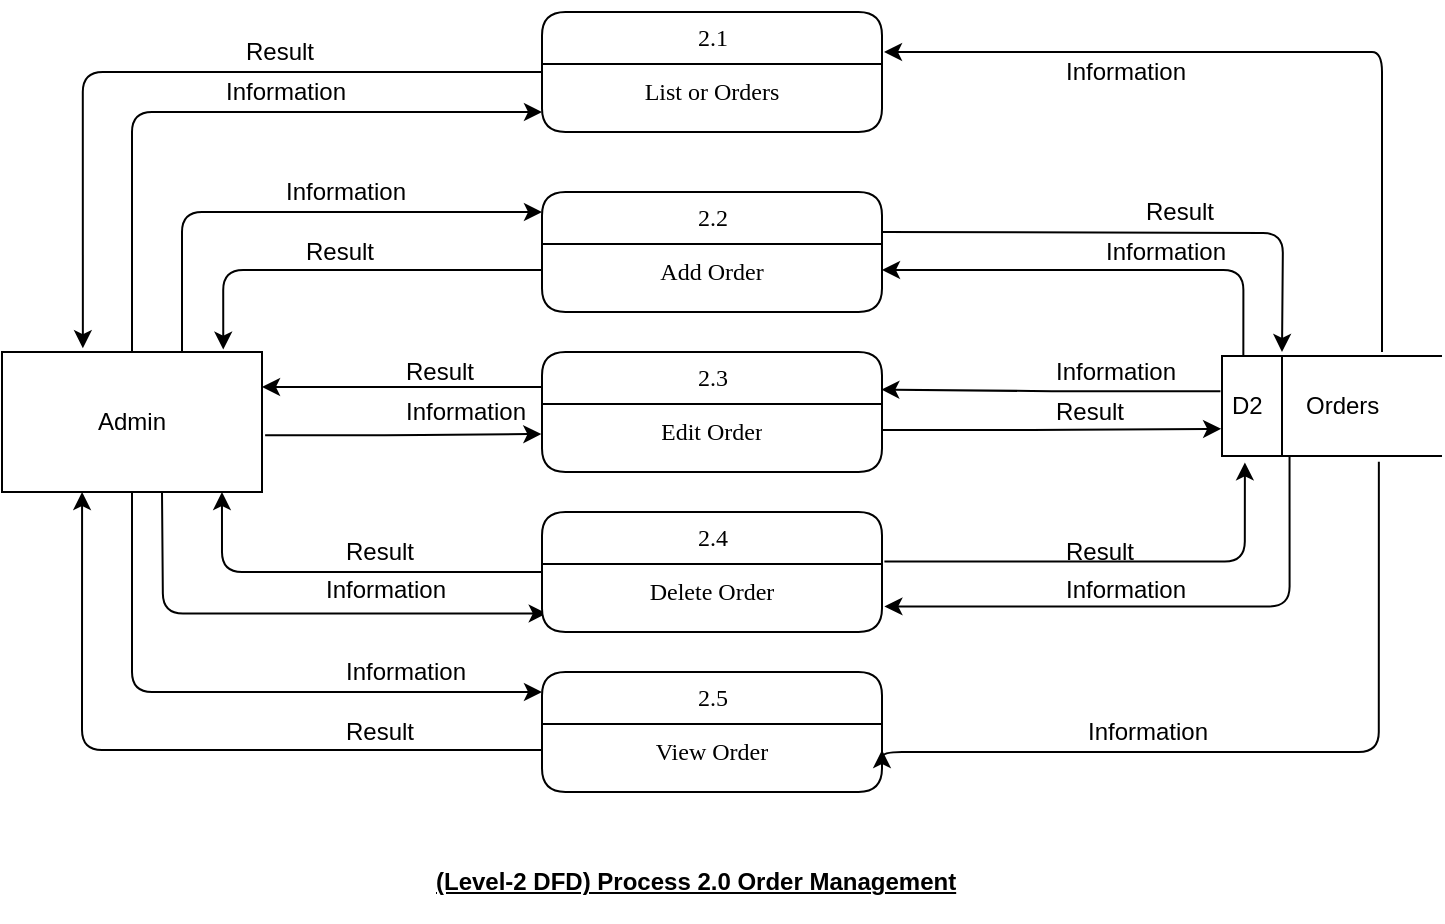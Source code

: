 <mxfile version="15.2.7" type="device"><diagram id="RMxPqctifU11U6bmbEQp" name="Page-1"><mxGraphModel dx="768" dy="474" grid="1" gridSize="10" guides="1" tooltips="1" connect="1" arrows="1" fold="1" page="1" pageScale="1" pageWidth="1100" pageHeight="850" math="0" shadow="0"><root><mxCell id="0"/><mxCell id="1" parent="0"/><mxCell id="aTmlQi5liwzxSUCtf6oZ-1" value="Information" style="edgeStyle=orthogonalEdgeStyle;sketch=0;orthogonalLoop=1;jettySize=auto;entryX=-0.002;entryY=0.577;entryDx=0;entryDy=0;exitX=1.012;exitY=0.594;exitDx=0;exitDy=0;exitPerimeter=0;entryPerimeter=0;labelBackgroundColor=none;verticalAlign=middle;html=1;horizontal=1;labelPosition=center;verticalLabelPosition=middle;align=left;spacingLeft=0;jumpStyle=none;shadow=0;startSize=2;fontSize=12;" parent="1" source="aTmlQi5liwzxSUCtf6oZ-11" target="aTmlQi5liwzxSUCtf6oZ-18" edge="1"><mxGeometry x="-0.004" y="11" relative="1" as="geometry"><mxPoint as="offset"/></mxGeometry></mxCell><mxCell id="aTmlQi5liwzxSUCtf6oZ-2" value="Result" style="edgeStyle=orthogonalEdgeStyle;sketch=0;orthogonalLoop=1;jettySize=auto;html=1;entryX=0.311;entryY=-0.027;entryDx=0;entryDy=0;entryPerimeter=0;labelBackgroundColor=none;fontSize=12;align=left;" parent="1" source="aTmlQi5liwzxSUCtf6oZ-3" target="aTmlQi5liwzxSUCtf6oZ-11" edge="1"><mxGeometry x="-0.184" y="-10" relative="1" as="geometry"><mxPoint as="offset"/></mxGeometry></mxCell><mxCell id="aTmlQi5liwzxSUCtf6oZ-3" value="2.1" style="swimlane;html=1;fontStyle=0;childLayout=stackLayout;horizontal=1;startSize=26;horizontalStack=0;resizeParent=1;resizeLast=0;collapsible=1;marginBottom=0;swimlaneFillColor=#ffffff;align=center;shadow=0;comic=0;labelBackgroundColor=none;strokeWidth=1;fontFamily=Verdana;fontSize=12;rounded=1;" parent="1" vertex="1"><mxGeometry x="360" y="40" width="170" height="60" as="geometry"/></mxCell><mxCell id="aTmlQi5liwzxSUCtf6oZ-4" value="&lt;font face=&quot;times new roman&quot; style=&quot;font-size: 12px;&quot;&gt;&lt;span style=&quot;font-size: 12px;&quot;&gt;List or Orders&lt;/span&gt;&lt;/font&gt;" style="text;html=1;strokeColor=none;fillColor=none;spacingLeft=4;spacingRight=4;whiteSpace=wrap;overflow=hidden;rotatable=0;points=[[0,0.5],[1,0.5]];portConstraint=eastwest;align=center;fontSize=12;rounded=1;" parent="aTmlQi5liwzxSUCtf6oZ-3" vertex="1"><mxGeometry y="26" width="170" height="26" as="geometry"/></mxCell><mxCell id="aTmlQi5liwzxSUCtf6oZ-5" value="&lt;p class=&quot;MsoNormal&quot; style=&quot;font-size: 12px;&quot;&gt;&lt;font face=&quot;helvetica, sans-serif&quot; style=&quot;font-size: 12px;&quot;&gt;&lt;span style=&quot;font-size: 12px;&quot;&gt;&lt;b style=&quot;font-size: 12px;&quot;&gt;&lt;u style=&quot;font-size: 12px;&quot;&gt;(Level-2 DFD) Process 2.0 Order Management&lt;/u&gt;&lt;/b&gt;&lt;/span&gt;&lt;/font&gt;&lt;br style=&quot;font-size: 12px;&quot;&gt;&lt;/p&gt;" style="text;html=1;align=left;verticalAlign=middle;resizable=0;points=[];autosize=1;strokeColor=none;fontSize=12;rounded=1;" parent="1" vertex="1"><mxGeometry x="305" y="455" width="280" height="40" as="geometry"/></mxCell><mxCell id="aTmlQi5liwzxSUCtf6oZ-6" value="Information" style="edgeStyle=orthogonalEdgeStyle;curved=0;sketch=0;orthogonalLoop=1;jettySize=auto;html=1;entryX=0.014;entryY=0.951;entryDx=0;entryDy=0;entryPerimeter=0;labelBackgroundColor=none;fontSize=12;align=left;" parent="1" target="aTmlQi5liwzxSUCtf6oZ-22" edge="1"><mxGeometry x="0.112" y="12" relative="1" as="geometry"><mxPoint x="170" y="280" as="sourcePoint"/><mxPoint as="offset"/></mxGeometry></mxCell><mxCell id="aTmlQi5liwzxSUCtf6oZ-8" value="Information" style="edgeStyle=orthogonalEdgeStyle;curved=0;sketch=0;orthogonalLoop=1;jettySize=auto;html=1;labelBackgroundColor=none;fontSize=12;align=left;" parent="1" source="aTmlQi5liwzxSUCtf6oZ-11" edge="1"><mxGeometry x="0.344" y="10" relative="1" as="geometry"><mxPoint x="360" y="380" as="targetPoint"/><Array as="points"><mxPoint x="155" y="380"/><mxPoint x="360" y="380"/></Array><mxPoint as="offset"/></mxGeometry></mxCell><mxCell id="aTmlQi5liwzxSUCtf6oZ-9" value="Information" style="edgeStyle=orthogonalEdgeStyle;sketch=0;orthogonalLoop=1;jettySize=auto;html=1;labelBackgroundColor=none;fontSize=12;align=left;" parent="1" edge="1"><mxGeometry x="0.015" y="10" relative="1" as="geometry"><mxPoint x="360" y="90" as="targetPoint"/><Array as="points"><mxPoint x="155" y="90"/><mxPoint x="360" y="90"/></Array><mxPoint x="155" y="210.0" as="sourcePoint"/><mxPoint as="offset"/></mxGeometry></mxCell><mxCell id="aTmlQi5liwzxSUCtf6oZ-10" value="Information" style="edgeStyle=orthogonalEdgeStyle;jumpStyle=none;orthogonalLoop=1;jettySize=auto;html=1;entryX=0;entryY=0.167;entryDx=0;entryDy=0;entryPerimeter=0;shadow=0;labelBackgroundColor=none;fontSize=12;align=left;" parent="1" source="aTmlQi5liwzxSUCtf6oZ-11" target="aTmlQi5liwzxSUCtf6oZ-13" edge="1"><mxGeometry x="-0.04" y="10" relative="1" as="geometry"><Array as="points"><mxPoint x="180" y="140"/></Array><mxPoint as="offset"/></mxGeometry></mxCell><mxCell id="aTmlQi5liwzxSUCtf6oZ-11" value="&lt;font style=&quot;font-size: 12px;&quot;&gt;Admin&lt;/font&gt;" style="whiteSpace=wrap;html=1;fontSize=12;align=center;rounded=0;" parent="1" vertex="1"><mxGeometry x="90" y="210" width="130" height="70" as="geometry"/></mxCell><mxCell id="aTmlQi5liwzxSUCtf6oZ-12" value="Result" style="edgeStyle=orthogonalEdgeStyle;curved=0;sketch=0;orthogonalLoop=1;jettySize=auto;html=1;labelBackgroundColor=none;fontSize=12;align=left;" parent="1" edge="1"><mxGeometry y="10" relative="1" as="geometry"><mxPoint x="530" y="150" as="sourcePoint"/><mxPoint x="730" y="210" as="targetPoint"/><mxPoint as="offset"/></mxGeometry></mxCell><mxCell id="aTmlQi5liwzxSUCtf6oZ-13" value="2.2" style="swimlane;html=1;fontStyle=0;childLayout=stackLayout;horizontal=1;startSize=26;horizontalStack=0;resizeParent=1;resizeLast=0;collapsible=1;marginBottom=0;swimlaneFillColor=#ffffff;align=center;shadow=0;comic=0;labelBackgroundColor=none;strokeWidth=1;fontFamily=Verdana;fontSize=12;rounded=1;" parent="1" vertex="1"><mxGeometry x="360" y="130" width="170" height="60" as="geometry"/></mxCell><mxCell id="aTmlQi5liwzxSUCtf6oZ-14" value="&lt;span id=&quot;docs-internal-guid-f91e8f93-7fff-7fc4-d953-1c8a1edfba7c&quot; style=&quot;font-size: 12px;&quot;&gt;&lt;span style=&quot;font-size: 12px; font-family: &amp;quot;times new roman&amp;quot;; background-color: transparent; vertical-align: baseline;&quot;&gt;Add Order&lt;/span&gt;&lt;/span&gt;" style="text;html=1;strokeColor=none;fillColor=none;spacingLeft=4;spacingRight=4;whiteSpace=wrap;overflow=hidden;rotatable=0;points=[[0,0.5],[1,0.5]];portConstraint=eastwest;align=center;fontSize=12;rounded=1;" parent="aTmlQi5liwzxSUCtf6oZ-13" vertex="1"><mxGeometry y="26" width="170" height="26" as="geometry"/></mxCell><mxCell id="aTmlQi5liwzxSUCtf6oZ-15" value="Result" style="edgeStyle=orthogonalEdgeStyle;curved=0;sketch=0;orthogonalLoop=1;jettySize=auto;html=1;entryX=1;entryY=0.25;entryDx=0;entryDy=0;exitX=0;exitY=0.292;exitDx=0;exitDy=0;exitPerimeter=0;labelBackgroundColor=none;fontSize=12;align=left;" parent="1" source="aTmlQi5liwzxSUCtf6oZ-17" target="aTmlQi5liwzxSUCtf6oZ-11" edge="1"><mxGeometry y="-8" relative="1" as="geometry"><mxPoint x="223" y="235" as="targetPoint"/><mxPoint as="offset"/></mxGeometry></mxCell><mxCell id="aTmlQi5liwzxSUCtf6oZ-17" value="2.3" style="swimlane;html=1;fontStyle=0;childLayout=stackLayout;horizontal=1;startSize=26;horizontalStack=0;resizeParent=1;resizeLast=0;collapsible=1;marginBottom=0;swimlaneFillColor=#ffffff;align=center;shadow=0;comic=0;labelBackgroundColor=none;strokeWidth=1;fontFamily=Verdana;fontSize=12;rounded=1;" parent="1" vertex="1"><mxGeometry x="360" y="210" width="170" height="60" as="geometry"/></mxCell><mxCell id="aTmlQi5liwzxSUCtf6oZ-18" value="&lt;span id=&quot;docs-internal-guid-7f49682c-7fff-a4d6-9a9d-0c810e85ffbc&quot; style=&quot;font-size: 12px;&quot;&gt;&lt;span style=&quot;font-size: 12px; font-family: &amp;quot;times new roman&amp;quot;; background-color: transparent; vertical-align: baseline;&quot;&gt;Edit&amp;nbsp;&lt;/span&gt;&lt;/span&gt;&lt;span style=&quot;font-family: &amp;quot;times new roman&amp;quot;; font-size: 12px;&quot;&gt;Order&lt;/span&gt;" style="text;html=1;strokeColor=none;fillColor=none;spacingLeft=4;spacingRight=4;whiteSpace=wrap;overflow=hidden;rotatable=0;points=[[0,0.5],[1,0.5]];portConstraint=eastwest;align=center;fontSize=12;rounded=1;" parent="aTmlQi5liwzxSUCtf6oZ-17" vertex="1"><mxGeometry y="26" width="170" height="26" as="geometry"/></mxCell><mxCell id="aTmlQi5liwzxSUCtf6oZ-19" value="Result" style="edgeStyle=orthogonalEdgeStyle;curved=0;sketch=0;orthogonalLoop=1;jettySize=auto;html=1;entryX=0.846;entryY=1;entryDx=0;entryDy=0;entryPerimeter=0;labelBackgroundColor=none;fontSize=12;align=left;" parent="1" source="aTmlQi5liwzxSUCtf6oZ-21" target="aTmlQi5liwzxSUCtf6oZ-11" edge="1"><mxGeometry y="-10" relative="1" as="geometry"><mxPoint as="offset"/></mxGeometry></mxCell><mxCell id="aTmlQi5liwzxSUCtf6oZ-21" value="2.4" style="swimlane;html=1;fontStyle=0;childLayout=stackLayout;horizontal=1;startSize=26;horizontalStack=0;resizeParent=1;resizeLast=0;collapsible=1;marginBottom=0;swimlaneFillColor=#ffffff;align=center;shadow=0;comic=0;labelBackgroundColor=none;strokeWidth=1;fontFamily=Verdana;fontSize=12;rounded=1;" parent="1" vertex="1"><mxGeometry x="360" y="290" width="170" height="60" as="geometry"/></mxCell><mxCell id="aTmlQi5liwzxSUCtf6oZ-22" value="&lt;span id=&quot;docs-internal-guid-ec00c497-7fff-d599-0a47-b24389822d92&quot; style=&quot;font-size: 12px;&quot;&gt;&lt;span style=&quot;font-size: 12px; font-family: &amp;quot;times new roman&amp;quot;; background-color: transparent; vertical-align: baseline;&quot;&gt;Delete&amp;nbsp;&lt;/span&gt;&lt;/span&gt;&lt;span style=&quot;font-family: &amp;quot;times new roman&amp;quot;; font-size: 12px;&quot;&gt;Order&lt;/span&gt;" style="text;html=1;strokeColor=none;fillColor=none;spacingLeft=4;spacingRight=4;whiteSpace=wrap;overflow=hidden;rotatable=0;points=[[0,0.5],[1,0.5]];portConstraint=eastwest;align=center;fontSize=12;rounded=1;" parent="aTmlQi5liwzxSUCtf6oZ-21" vertex="1"><mxGeometry y="26" width="170" height="26" as="geometry"/></mxCell><mxCell id="aTmlQi5liwzxSUCtf6oZ-23" value="2.5" style="swimlane;html=1;fontStyle=0;childLayout=stackLayout;horizontal=1;startSize=26;horizontalStack=0;resizeParent=1;resizeLast=0;collapsible=1;marginBottom=0;swimlaneFillColor=#ffffff;align=center;shadow=0;comic=0;labelBackgroundColor=none;strokeWidth=1;fontFamily=Verdana;fontSize=12;rounded=1;" parent="1" vertex="1"><mxGeometry x="360" y="370" width="170" height="60" as="geometry"/></mxCell><mxCell id="aTmlQi5liwzxSUCtf6oZ-24" value="&lt;span id=&quot;docs-internal-guid-54e838d1-7fff-f729-35b7-6f94d2176117&quot; style=&quot;font-size: 12px;&quot;&gt;&lt;span style=&quot;font-size: 12px; font-family: &amp;quot;times new roman&amp;quot;; background-color: transparent; vertical-align: baseline;&quot;&gt;View&amp;nbsp;&lt;/span&gt;&lt;/span&gt;&lt;span style=&quot;font-family: &amp;quot;times new roman&amp;quot;; font-size: 12px;&quot;&gt;Order&lt;/span&gt;" style="text;html=1;strokeColor=none;fillColor=none;spacingLeft=4;spacingRight=4;whiteSpace=wrap;overflow=hidden;rotatable=0;points=[[0,0.5],[1,0.5]];portConstraint=eastwest;align=center;fontSize=12;rounded=1;" parent="aTmlQi5liwzxSUCtf6oZ-23" vertex="1"><mxGeometry y="26" width="170" height="26" as="geometry"/></mxCell><mxCell id="aTmlQi5liwzxSUCtf6oZ-25" value="&#10;&#10;&lt;span style=&quot;font-family: helvetica; font-size: 12px; font-style: normal; font-weight: 400; letter-spacing: normal; text-indent: 0px; text-transform: none; word-spacing: 0px; display: inline; float: none;&quot;&gt;Information&lt;/span&gt;&#10;&#10;" style="edgeStyle=orthogonalEdgeStyle;curved=0;sketch=0;orthogonalLoop=1;jettySize=auto;html=1;entryX=1;entryY=0.5;entryDx=0;entryDy=0;exitX=0.097;exitY=0;exitDx=0;exitDy=0;exitPerimeter=0;labelBackgroundColor=none;fontSize=12;align=left;" parent="1" source="aTmlQi5liwzxSUCtf6oZ-29" target="aTmlQi5liwzxSUCtf6oZ-14" edge="1"><mxGeometry x="0.017" y="-9" relative="1" as="geometry"><mxPoint x="710" y="200" as="sourcePoint"/><mxPoint as="offset"/></mxGeometry></mxCell><mxCell id="aTmlQi5liwzxSUCtf6oZ-26" value="&#10;&#10;&lt;span style=&quot;font-family: helvetica; font-size: 12px; font-style: normal; font-weight: 400; letter-spacing: normal; text-indent: 0px; text-transform: none; word-spacing: 0px; display: inline; float: none;&quot;&gt;Information&lt;/span&gt;&#10;&#10;" style="edgeStyle=orthogonalEdgeStyle;curved=0;sketch=0;orthogonalLoop=1;jettySize=auto;html=1;entryX=0.998;entryY=0.313;entryDx=0;entryDy=0;entryPerimeter=0;exitX=-0.007;exitY=0.352;exitDx=0;exitDy=0;exitPerimeter=0;labelBackgroundColor=none;fontSize=12;align=left;" parent="1" source="aTmlQi5liwzxSUCtf6oZ-29" target="aTmlQi5liwzxSUCtf6oZ-17" edge="1"><mxGeometry x="-0.002" y="-9" relative="1" as="geometry"><mxPoint as="offset"/></mxGeometry></mxCell><mxCell id="aTmlQi5liwzxSUCtf6oZ-27" value="&#10;&#10;&lt;span style=&quot;font-family: helvetica; font-size: 12px; font-style: normal; font-weight: 400; letter-spacing: normal; text-indent: 0px; text-transform: none; word-spacing: 0px; display: inline; float: none;&quot;&gt;Information&lt;/span&gt;&#10;&#10;" style="edgeStyle=orthogonalEdgeStyle;curved=0;sketch=0;orthogonalLoop=1;jettySize=auto;html=1;entryX=1.007;entryY=0.815;entryDx=0;entryDy=0;entryPerimeter=0;exitX=0.307;exitY=0.993;exitDx=0;exitDy=0;exitPerimeter=0;labelBackgroundColor=none;fontSize=12;align=left;" parent="1" source="aTmlQi5liwzxSUCtf6oZ-29" target="aTmlQi5liwzxSUCtf6oZ-22" edge="1"><mxGeometry x="0.361" y="-8" relative="1" as="geometry"><mxPoint as="offset"/></mxGeometry></mxCell><mxCell id="aTmlQi5liwzxSUCtf6oZ-28" value="&#10;&#10;&lt;span style=&quot;font-family: helvetica; font-size: 12px; font-style: normal; font-weight: 400; letter-spacing: normal; text-indent: 0px; text-transform: none; word-spacing: 0px; display: inline; float: none;&quot;&gt;Information&lt;/span&gt;&#10;&#10;" style="edgeStyle=orthogonalEdgeStyle;curved=0;sketch=0;orthogonalLoop=1;jettySize=auto;html=1;exitX=0.713;exitY=1.057;exitDx=0;exitDy=0;exitPerimeter=0;labelBackgroundColor=none;entryX=1;entryY=0.5;entryDx=0;entryDy=0;fontSize=12;align=left;" parent="1" source="aTmlQi5liwzxSUCtf6oZ-29" target="aTmlQi5liwzxSUCtf6oZ-24" edge="1"><mxGeometry x="0.482" y="-10" relative="1" as="geometry"><mxPoint x="533" y="410" as="targetPoint"/><Array as="points"><mxPoint x="778" y="410"/><mxPoint x="530" y="410"/></Array><mxPoint as="offset"/></mxGeometry></mxCell><mxCell id="aTmlQi5liwzxSUCtf6oZ-29" value="D2" style="html=1;dashed=0;whitespace=wrap;shape=mxgraph.dfd.dataStoreID;align=left;spacingLeft=3;points=[[0,0],[0.5,0],[1,0],[0,0.5],[1,0.5],[0,1],[0.5,1],[1,1]];fontSize=12;rounded=1;" parent="1" vertex="1"><mxGeometry x="700" y="212" width="110" height="50" as="geometry"/></mxCell><mxCell id="aTmlQi5liwzxSUCtf6oZ-30" value="&#10;&#10;&lt;span style=&quot;font-family: helvetica; font-size: 12px; font-style: normal; font-weight: 400; letter-spacing: normal; text-indent: 0px; text-transform: none; word-spacing: 0px; display: inline; float: none;&quot;&gt;Information&lt;/span&gt;&#10;&#10;" style="edgeStyle=orthogonalEdgeStyle;curved=0;sketch=0;orthogonalLoop=1;jettySize=auto;html=1;labelBackgroundColor=none;fontSize=12;align=left;" parent="1" edge="1"><mxGeometry x="0.554" y="10" relative="1" as="geometry"><mxPoint x="780" y="210" as="sourcePoint"/><mxPoint x="531" y="60" as="targetPoint"/><Array as="points"><mxPoint x="770" y="60"/><mxPoint x="530" y="60"/></Array><mxPoint as="offset"/></mxGeometry></mxCell><mxCell id="aTmlQi5liwzxSUCtf6oZ-31" value="Orders" style="text;html=1;strokeColor=none;fillColor=none;align=left;verticalAlign=middle;whiteSpace=wrap;fontSize=12;rounded=1;" parent="1" vertex="1"><mxGeometry x="740" y="227" width="50" height="20" as="geometry"/></mxCell><mxCell id="aTmlQi5liwzxSUCtf6oZ-32" value="Result" style="edgeStyle=orthogonalEdgeStyle;curved=0;sketch=0;orthogonalLoop=1;jettySize=auto;html=1;entryX=-0.004;entryY=0.728;entryDx=0;entryDy=0;entryPerimeter=0;labelBackgroundColor=none;fontSize=12;align=left;" parent="1" source="aTmlQi5liwzxSUCtf6oZ-18" target="aTmlQi5liwzxSUCtf6oZ-29" edge="1"><mxGeometry x="0.006" y="8" relative="1" as="geometry"><mxPoint as="offset"/></mxGeometry></mxCell><mxCell id="aTmlQi5liwzxSUCtf6oZ-33" value="Result" style="edgeStyle=orthogonalEdgeStyle;curved=0;sketch=0;orthogonalLoop=1;jettySize=auto;html=1;entryX=0.104;entryY=1.064;entryDx=0;entryDy=0;entryPerimeter=0;exitX=1.007;exitY=-0.046;exitDx=0;exitDy=0;exitPerimeter=0;labelBackgroundColor=none;fontSize=12;align=left;" parent="1" source="aTmlQi5liwzxSUCtf6oZ-22" target="aTmlQi5liwzxSUCtf6oZ-29" edge="1"><mxGeometry x="-0.227" y="5" relative="1" as="geometry"><mxPoint as="offset"/></mxGeometry></mxCell><mxCell id="aTmlQi5liwzxSUCtf6oZ-34" value="Result" style="edgeStyle=orthogonalEdgeStyle;curved=0;sketch=0;orthogonalLoop=1;jettySize=auto;html=1;entryX=0.851;entryY=-0.017;entryDx=0;entryDy=0;entryPerimeter=0;labelBackgroundColor=none;fontSize=12;align=left;" parent="1" source="aTmlQi5liwzxSUCtf6oZ-14" target="aTmlQi5liwzxSUCtf6oZ-11" edge="1"><mxGeometry x="0.205" y="-9" relative="1" as="geometry"><mxPoint as="offset"/></mxGeometry></mxCell><mxCell id="aTmlQi5liwzxSUCtf6oZ-36" value="Result" style="edgeStyle=orthogonalEdgeStyle;curved=0;sketch=0;orthogonalLoop=1;jettySize=auto;html=1;entryX=0.308;entryY=1;entryDx=0;entryDy=0;entryPerimeter=0;labelBackgroundColor=none;fontSize=12;align=left;" parent="1" source="aTmlQi5liwzxSUCtf6oZ-24" target="aTmlQi5liwzxSUCtf6oZ-11" edge="1"><mxGeometry x="-0.443" y="-9" relative="1" as="geometry"><mxPoint as="offset"/></mxGeometry></mxCell></root></mxGraphModel></diagram></mxfile>